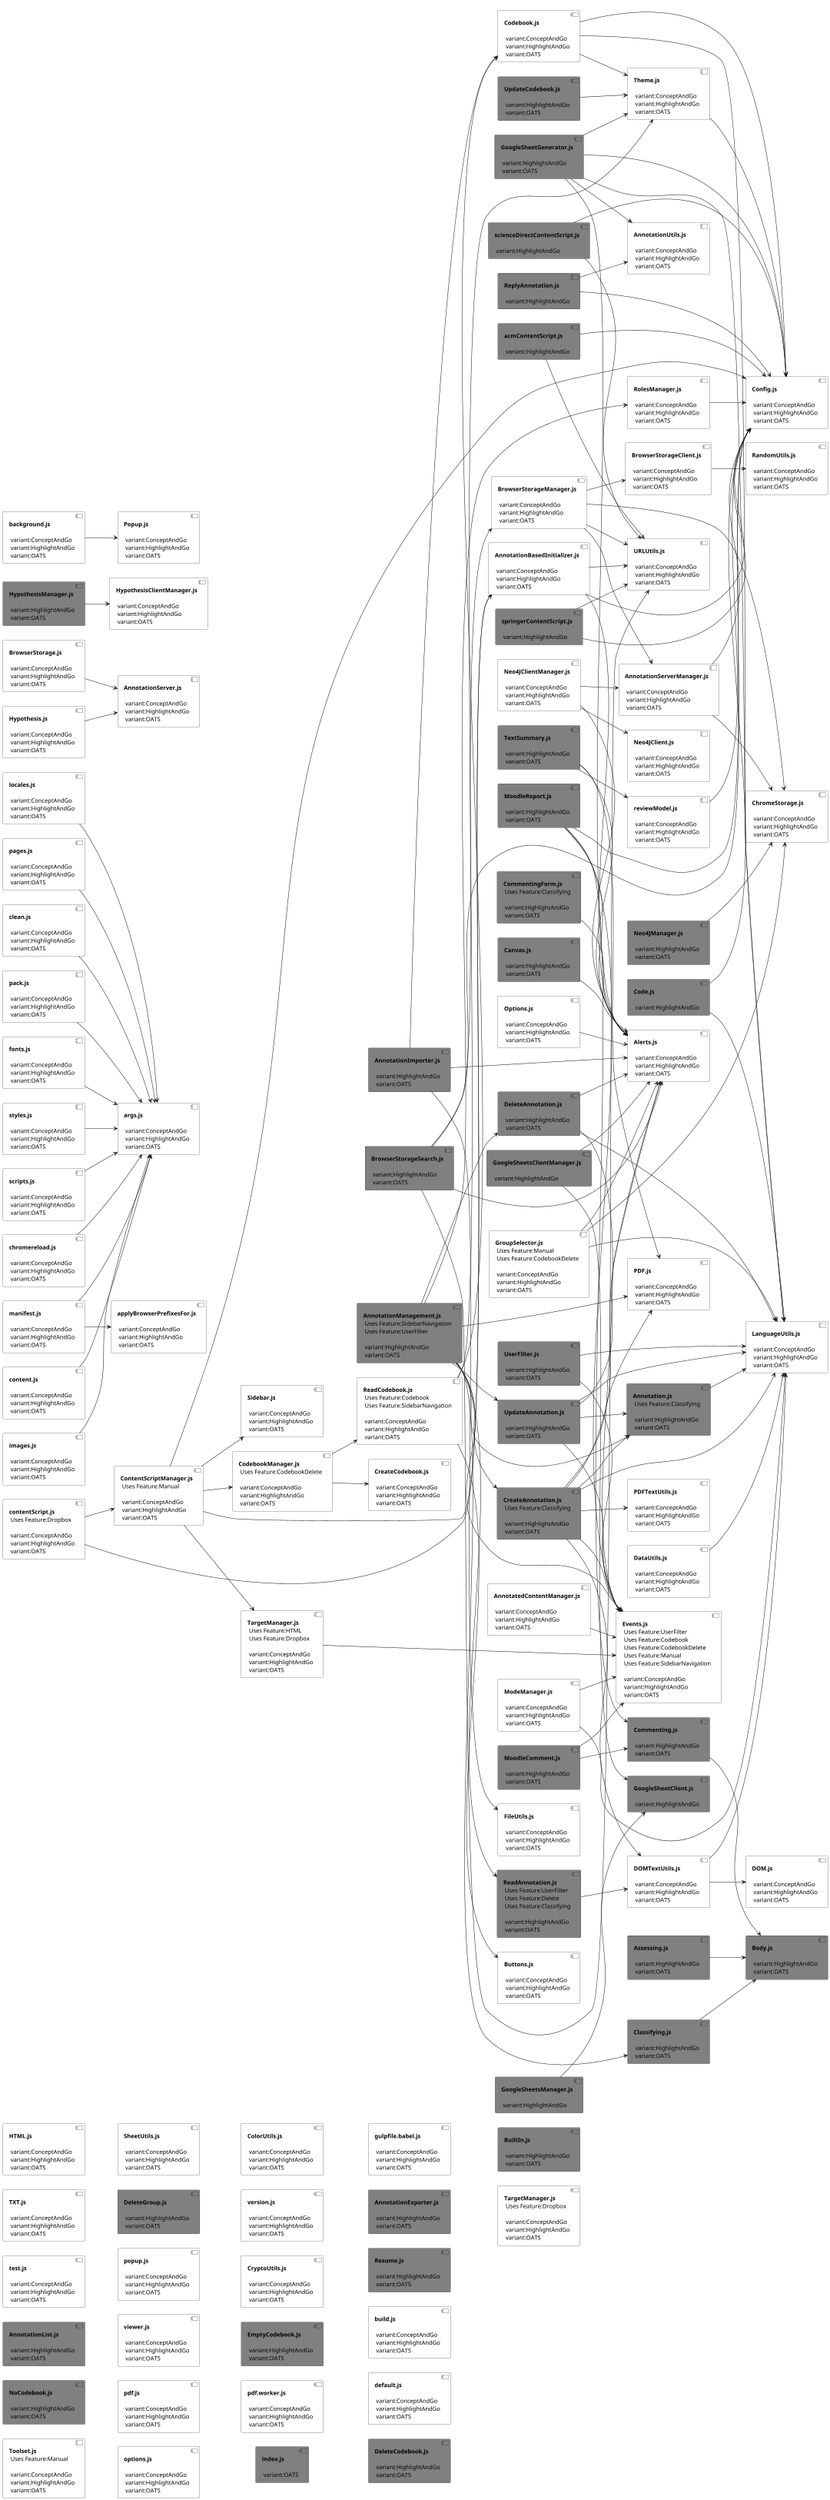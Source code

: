 @startuml 
 scale max 1080 width
left to right direction 
[<b>Theme.js</b>\n\n variant:ConceptAndGo\n variant:HighlightAndGo\n variant:OATS] #White
[<b>Theme.js</b>\n\n variant:ConceptAndGo\n variant:HighlightAndGo\n variant:OATS]-->[<b>Config.js</b>\n\n variant:ConceptAndGo\n variant:HighlightAndGo\n variant:OATS]
[<b>styles.js</b>\n\n variant:ConceptAndGo\n variant:HighlightAndGo\n variant:OATS] #White
[<b>styles.js</b>\n\n variant:ConceptAndGo\n variant:HighlightAndGo\n variant:OATS]-->[<b>args.js</b>\n\n variant:ConceptAndGo\n variant:HighlightAndGo\n variant:OATS]
[<b>Commenting.js</b>\n\n variant:HighlightAndGo\n variant:OATS] #Grey
[<b>Commenting.js</b>\n\n variant:HighlightAndGo\n variant:OATS]-->[<b>Body.js</b>\n\n variant:HighlightAndGo\n variant:OATS]
[<b>ChromeStorage.js</b>\n\n variant:ConceptAndGo\n variant:HighlightAndGo\n variant:OATS] #White
[<b>GoogleSheetClient.js</b>\n\n variant:HighlightAndGo] #Grey
[<b>TextSummary.js</b>\n\n variant:HighlightAndGo\n variant:OATS] #Grey
[<b>TextSummary.js</b>\n\n variant:HighlightAndGo\n variant:OATS]-->[<b>Alerts.js</b>\n\n variant:ConceptAndGo\n variant:HighlightAndGo\n variant:OATS]
[<b>TextSummary.js</b>\n\n variant:HighlightAndGo\n variant:OATS]-->[<b>PDF.js</b>\n\n variant:ConceptAndGo\n variant:HighlightAndGo\n variant:OATS]
[<b>TextSummary.js</b>\n\n variant:HighlightAndGo\n variant:OATS]-->[<b>reviewModel.js</b>\n\n variant:ConceptAndGo\n variant:HighlightAndGo\n variant:OATS]
[<b>AnnotationServer.js</b>\n\n variant:ConceptAndGo\n variant:HighlightAndGo\n variant:OATS] #White
[<b>HTML.js</b>\n\n variant:ConceptAndGo\n variant:HighlightAndGo\n variant:OATS] #White
[<b>AnnotationUtils.js</b>\n\n variant:ConceptAndGo\n variant:HighlightAndGo\n variant:OATS] #White
[<b>BrowserStorageClient.js</b>\n\n variant:ConceptAndGo\n variant:HighlightAndGo\n variant:OATS] #White
[<b>BrowserStorageClient.js</b>\n\n variant:ConceptAndGo\n variant:HighlightAndGo\n variant:OATS]-->[<b>RandomUtils.js</b>\n\n variant:ConceptAndGo\n variant:HighlightAndGo\n variant:OATS]
[<b>TXT.js</b>\n\n variant:ConceptAndGo\n variant:HighlightAndGo\n variant:OATS] #White
[<b>HypothesisManager.js</b>\n\n variant:HighlightAndGo\n variant:OATS] #Grey
[<b>HypothesisManager.js</b>\n\n variant:HighlightAndGo\n variant:OATS]-->[<b>HypothesisClientManager.js</b>\n\n variant:ConceptAndGo\n variant:HighlightAndGo\n variant:OATS]
[<b>test.js</b>\n\n variant:ConceptAndGo\n variant:HighlightAndGo\n variant:OATS] #White
[<b>GoogleSheetsManager.js</b>\n\n variant:HighlightAndGo] #Grey
[<b>GoogleSheetsManager.js</b>\n\n variant:HighlightAndGo]-->[<b>GoogleSheetClient.js</b>\n\n variant:HighlightAndGo]
[<b>scienceDirectContentScript.js</b>\n\n variant:HighlightAndGo] #Grey
[<b>scienceDirectContentScript.js</b>\n\n variant:HighlightAndGo]-->[<b>URLUtils.js</b>\n\n variant:ConceptAndGo\n variant:HighlightAndGo\n variant:OATS]
[<b>scienceDirectContentScript.js</b>\n\n variant:HighlightAndGo]-->[<b>Config.js</b>\n\n variant:ConceptAndGo\n variant:HighlightAndGo\n variant:OATS]
[<b>AnnotationList.js</b>\n\n variant:HighlightAndGo\n variant:OATS] #Grey
[<b>NoCodebook.js</b>\n\n variant:HighlightAndGo\n variant:OATS] #Grey
[<b>Toolset.js</b>\n Uses Feature:Manual\n\n variant:ConceptAndGo\n variant:HighlightAndGo\n variant:OATS] #White
[<b>Neo4JClientManager.js</b>\n\n variant:ConceptAndGo\n variant:HighlightAndGo\n variant:OATS] #White
[<b>Neo4JClientManager.js</b>\n\n variant:ConceptAndGo\n variant:HighlightAndGo\n variant:OATS]-->[<b>AnnotationServerManager.js</b>\n\n variant:ConceptAndGo\n variant:HighlightAndGo\n variant:OATS]
[<b>Neo4JClientManager.js</b>\n\n variant:ConceptAndGo\n variant:HighlightAndGo\n variant:OATS]-->[<b>Alerts.js</b>\n\n variant:ConceptAndGo\n variant:HighlightAndGo\n variant:OATS]
[<b>Neo4JClientManager.js</b>\n\n variant:ConceptAndGo\n variant:HighlightAndGo\n variant:OATS]-->[<b>Neo4JClient.js</b>\n\n variant:ConceptAndGo\n variant:HighlightAndGo\n variant:OATS]
[<b>DataUtils.js</b>\n\n variant:ConceptAndGo\n variant:HighlightAndGo\n variant:OATS] #White
[<b>DataUtils.js</b>\n\n variant:ConceptAndGo\n variant:HighlightAndGo\n variant:OATS]-->[<b>LanguageUtils.js</b>\n\n variant:ConceptAndGo\n variant:HighlightAndGo\n variant:OATS]
[<b>SheetUtils.js</b>\n\n variant:ConceptAndGo\n variant:HighlightAndGo\n variant:OATS] #White
[<b>ReplyAnnotation.js</b>\n\n variant:HighlightAndGo] #Grey
[<b>ReplyAnnotation.js</b>\n\n variant:HighlightAndGo]-->[<b>AnnotationUtils.js</b>\n\n variant:ConceptAndGo\n variant:HighlightAndGo\n variant:OATS]
[<b>ReplyAnnotation.js</b>\n\n variant:HighlightAndGo]-->[<b>Config.js</b>\n\n variant:ConceptAndGo\n variant:HighlightAndGo\n variant:OATS]
[<b>Alerts.js</b>\n\n variant:ConceptAndGo\n variant:HighlightAndGo\n variant:OATS] #White
[<b>DOM.js</b>\n\n variant:ConceptAndGo\n variant:HighlightAndGo\n variant:OATS] #White
[<b>DeleteGroup.js</b>\n\n variant:HighlightAndGo\n variant:OATS] #Grey
[<b>AnnotatedContentManager.js</b>\n\n variant:ConceptAndGo\n variant:HighlightAndGo\n variant:OATS] #White
[<b>AnnotatedContentManager.js</b>\n\n variant:ConceptAndGo\n variant:HighlightAndGo\n variant:OATS]-->[<b>Events.js</b>\n Uses Feature:UserFilter\n Uses Feature:Codebook\n Uses Feature:CodebookDelete\n Uses Feature:Manual\n Uses Feature:SidebarNavigation\n\n variant:ConceptAndGo\n variant:HighlightAndGo\n variant:OATS]
[<b>acmContentScript.js</b>\n\n variant:HighlightAndGo] #Grey
[<b>acmContentScript.js</b>\n\n variant:HighlightAndGo]-->[<b>URLUtils.js</b>\n\n variant:ConceptAndGo\n variant:HighlightAndGo\n variant:OATS]
[<b>acmContentScript.js</b>\n\n variant:HighlightAndGo]-->[<b>Config.js</b>\n\n variant:ConceptAndGo\n variant:HighlightAndGo\n variant:OATS]
[<b>UpdateCodebook.js</b>\n\n variant:HighlightAndGo\n variant:OATS] #Grey
[<b>UpdateCodebook.js</b>\n\n variant:HighlightAndGo\n variant:OATS]-->[<b>Theme.js</b>\n\n variant:ConceptAndGo\n variant:HighlightAndGo\n variant:OATS]
[<b>Events.js</b>\n Uses Feature:UserFilter\n Uses Feature:Codebook\n Uses Feature:CodebookDelete\n Uses Feature:Manual\n Uses Feature:SidebarNavigation\n\n variant:ConceptAndGo\n variant:HighlightAndGo\n variant:OATS] #White
[<b>AnnotationManagement.js</b>\n Uses Feature:SidebarNavigation\n Uses Feature:UserFilter\n\n variant:HighlightAndGo\n variant:OATS] #Grey
[<b>AnnotationManagement.js</b>\n Uses Feature:SidebarNavigation\n Uses Feature:UserFilter\n\n variant:HighlightAndGo\n variant:OATS]-->[<b>ReadAnnotation.js</b>\n Uses Feature:UserFilter\n Uses Feature:Delete\n Uses Feature:Classifying\n\n variant:HighlightAndGo\n variant:OATS]
[<b>AnnotationManagement.js</b>\n Uses Feature:SidebarNavigation\n Uses Feature:UserFilter\n\n variant:HighlightAndGo\n variant:OATS]-->[<b>CreateAnnotation.js</b>\n Uses Feature:Classifying\n\n variant:HighlightAndGo\n variant:OATS]
[<b>AnnotationManagement.js</b>\n Uses Feature:SidebarNavigation\n Uses Feature:UserFilter\n\n variant:HighlightAndGo\n variant:OATS]-->[<b>UpdateAnnotation.js</b>\n\n variant:HighlightAndGo\n variant:OATS]
[<b>AnnotationManagement.js</b>\n Uses Feature:SidebarNavigation\n Uses Feature:UserFilter\n\n variant:HighlightAndGo\n variant:OATS]-->[<b>DeleteAnnotation.js</b>\n\n variant:HighlightAndGo\n variant:OATS]
[<b>AnnotationManagement.js</b>\n Uses Feature:SidebarNavigation\n Uses Feature:UserFilter\n\n variant:HighlightAndGo\n variant:OATS]-->[<b>RolesManager.js</b>\n\n variant:ConceptAndGo\n variant:HighlightAndGo\n variant:OATS]
[<b>AnnotationManagement.js</b>\n Uses Feature:SidebarNavigation\n Uses Feature:UserFilter\n\n variant:HighlightAndGo\n variant:OATS]-->[<b>PDF.js</b>\n\n variant:ConceptAndGo\n variant:HighlightAndGo\n variant:OATS]
[<b>AnnotationManagement.js</b>\n Uses Feature:SidebarNavigation\n Uses Feature:UserFilter\n\n variant:HighlightAndGo\n variant:OATS]-->[<b>Events.js</b>\n Uses Feature:UserFilter\n Uses Feature:Codebook\n Uses Feature:CodebookDelete\n Uses Feature:Manual\n Uses Feature:SidebarNavigation\n\n variant:ConceptAndGo\n variant:HighlightAndGo\n variant:OATS]
[<b>AnnotationManagement.js</b>\n Uses Feature:SidebarNavigation\n Uses Feature:UserFilter\n\n variant:HighlightAndGo\n variant:OATS]-->[<b>Classifying.js</b>\n\n variant:HighlightAndGo\n variant:OATS]
[<b>AnnotationManagement.js</b>\n Uses Feature:SidebarNavigation\n Uses Feature:UserFilter\n\n variant:HighlightAndGo\n variant:OATS]-->[<b>Annotation.js</b>\n Uses Feature:Classifying\n\n variant:HighlightAndGo\n variant:OATS]
[<b>AnnotationServerManager.js</b>\n\n variant:ConceptAndGo\n variant:HighlightAndGo\n variant:OATS] #White
[<b>AnnotationServerManager.js</b>\n\n variant:ConceptAndGo\n variant:HighlightAndGo\n variant:OATS]-->[<b>ChromeStorage.js</b>\n\n variant:ConceptAndGo\n variant:HighlightAndGo\n variant:OATS]
[<b>AnnotationServerManager.js</b>\n\n variant:ConceptAndGo\n variant:HighlightAndGo\n variant:OATS]-->[<b>Config.js</b>\n\n variant:ConceptAndGo\n variant:HighlightAndGo\n variant:OATS]
[<b>pages.js</b>\n\n variant:ConceptAndGo\n variant:HighlightAndGo\n variant:OATS] #White
[<b>pages.js</b>\n\n variant:ConceptAndGo\n variant:HighlightAndGo\n variant:OATS]-->[<b>args.js</b>\n\n variant:ConceptAndGo\n variant:HighlightAndGo\n variant:OATS]
[<b>popup.js</b>\n\n variant:ConceptAndGo\n variant:HighlightAndGo\n variant:OATS] #White
[<b>BrowserStorage.js</b>\n\n variant:ConceptAndGo\n variant:HighlightAndGo\n variant:OATS] #White
[<b>BrowserStorage.js</b>\n\n variant:ConceptAndGo\n variant:HighlightAndGo\n variant:OATS]-->[<b>AnnotationServer.js</b>\n\n variant:ConceptAndGo\n variant:HighlightAndGo\n variant:OATS]
[<b>ReadAnnotation.js</b>\n Uses Feature:UserFilter\n Uses Feature:Delete\n Uses Feature:Classifying\n\n variant:HighlightAndGo\n variant:OATS] #Grey
[<b>ReadAnnotation.js</b>\n Uses Feature:UserFilter\n Uses Feature:Delete\n Uses Feature:Classifying\n\n variant:HighlightAndGo\n variant:OATS]-->[<b>DOMTextUtils.js</b>\n\n variant:ConceptAndGo\n variant:HighlightAndGo\n variant:OATS]
[<b>Neo4JManager.js</b>\n\n variant:HighlightAndGo\n variant:OATS] #Grey
[<b>Neo4JManager.js</b>\n\n variant:HighlightAndGo\n variant:OATS]-->[<b>ChromeStorage.js</b>\n\n variant:ConceptAndGo\n variant:HighlightAndGo\n variant:OATS]
[<b>viewer.js</b>\n\n variant:ConceptAndGo\n variant:HighlightAndGo\n variant:OATS] #White
[<b>locales.js</b>\n\n variant:ConceptAndGo\n variant:HighlightAndGo\n variant:OATS] #White
[<b>locales.js</b>\n\n variant:ConceptAndGo\n variant:HighlightAndGo\n variant:OATS]-->[<b>args.js</b>\n\n variant:ConceptAndGo\n variant:HighlightAndGo\n variant:OATS]
[<b>pdf.js</b>\n\n variant:ConceptAndGo\n variant:HighlightAndGo\n variant:OATS] #White
[<b>Buttons.js</b>\n\n variant:ConceptAndGo\n variant:HighlightAndGo\n variant:OATS] #White
[<b>Code.js</b>\n\n variant:HighlightAndGo] #Grey
[<b>Code.js</b>\n\n variant:HighlightAndGo]-->[<b>Config.js</b>\n\n variant:ConceptAndGo\n variant:HighlightAndGo\n variant:OATS]
[<b>Code.js</b>\n\n variant:HighlightAndGo]-->[<b>LanguageUtils.js</b>\n\n variant:ConceptAndGo\n variant:HighlightAndGo\n variant:OATS]
[<b>Sidebar.js</b>\n\n variant:ConceptAndGo\n variant:HighlightAndGo\n variant:OATS] #White
[<b>AnnotationImporter.js</b>\n\n variant:HighlightAndGo\n variant:OATS] #Grey
[<b>AnnotationImporter.js</b>\n\n variant:HighlightAndGo\n variant:OATS]-->[<b>Alerts.js</b>\n\n variant:ConceptAndGo\n variant:HighlightAndGo\n variant:OATS]
[<b>AnnotationImporter.js</b>\n\n variant:HighlightAndGo\n variant:OATS]-->[<b>FileUtils.js</b>\n\n variant:ConceptAndGo\n variant:HighlightAndGo\n variant:OATS]
[<b>AnnotationImporter.js</b>\n\n variant:HighlightAndGo\n variant:OATS]-->[<b>Codebook.js</b>\n\n variant:ConceptAndGo\n variant:HighlightAndGo\n variant:OATS]
[<b>options.js</b>\n\n variant:ConceptAndGo\n variant:HighlightAndGo\n variant:OATS] #White
[<b>ColorUtils.js</b>\n\n variant:ConceptAndGo\n variant:HighlightAndGo\n variant:OATS] #White
[<b>reviewModel.js</b>\n\n variant:ConceptAndGo\n variant:HighlightAndGo\n variant:OATS] #White
[<b>reviewModel.js</b>\n\n variant:ConceptAndGo\n variant:HighlightAndGo\n variant:OATS]-->[<b>Config.js</b>\n\n variant:ConceptAndGo\n variant:HighlightAndGo\n variant:OATS]
[<b>args.js</b>\n\n variant:ConceptAndGo\n variant:HighlightAndGo\n variant:OATS] #White
[<b>Assessing.js</b>\n\n variant:HighlightAndGo\n variant:OATS] #Grey
[<b>Assessing.js</b>\n\n variant:HighlightAndGo\n variant:OATS]-->[<b>Body.js</b>\n\n variant:HighlightAndGo\n variant:OATS]
[<b>version.js</b>\n\n variant:ConceptAndGo\n variant:HighlightAndGo\n variant:OATS] #White
[<b>clean.js</b>\n\n variant:ConceptAndGo\n variant:HighlightAndGo\n variant:OATS] #White
[<b>clean.js</b>\n\n variant:ConceptAndGo\n variant:HighlightAndGo\n variant:OATS]-->[<b>args.js</b>\n\n variant:ConceptAndGo\n variant:HighlightAndGo\n variant:OATS]
[<b>GoogleSheetsClientManager.js</b>\n\n variant:HighlightAndGo] #Grey
[<b>GoogleSheetsClientManager.js</b>\n\n variant:HighlightAndGo]-->[<b>GoogleSheetClient.js</b>\n\n variant:HighlightAndGo]
[<b>GoogleSheetsClientManager.js</b>\n\n variant:HighlightAndGo]-->[<b>Alerts.js</b>\n\n variant:ConceptAndGo\n variant:HighlightAndGo\n variant:OATS]
[<b>CreateAnnotation.js</b>\n Uses Feature:Classifying\n\n variant:HighlightAndGo\n variant:OATS] #Grey
[<b>CreateAnnotation.js</b>\n Uses Feature:Classifying\n\n variant:HighlightAndGo\n variant:OATS]-->[<b>Events.js</b>\n Uses Feature:UserFilter\n Uses Feature:Codebook\n Uses Feature:CodebookDelete\n Uses Feature:Manual\n Uses Feature:SidebarNavigation\n\n variant:ConceptAndGo\n variant:HighlightAndGo\n variant:OATS]
[<b>CreateAnnotation.js</b>\n Uses Feature:Classifying\n\n variant:HighlightAndGo\n variant:OATS]-->[<b>LanguageUtils.js</b>\n\n variant:ConceptAndGo\n variant:HighlightAndGo\n variant:OATS]
[<b>CreateAnnotation.js</b>\n Uses Feature:Classifying\n\n variant:HighlightAndGo\n variant:OATS]-->[<b>Alerts.js</b>\n\n variant:ConceptAndGo\n variant:HighlightAndGo\n variant:OATS]
[<b>CreateAnnotation.js</b>\n Uses Feature:Classifying\n\n variant:HighlightAndGo\n variant:OATS]-->[<b>Annotation.js</b>\n Uses Feature:Classifying\n\n variant:HighlightAndGo\n variant:OATS]
[<b>CreateAnnotation.js</b>\n Uses Feature:Classifying\n\n variant:HighlightAndGo\n variant:OATS]-->[<b>DOMTextUtils.js</b>\n\n variant:ConceptAndGo\n variant:HighlightAndGo\n variant:OATS]
[<b>CreateAnnotation.js</b>\n Uses Feature:Classifying\n\n variant:HighlightAndGo\n variant:OATS]-->[<b>PDFTextUtils.js</b>\n\n variant:ConceptAndGo\n variant:HighlightAndGo\n variant:OATS]
[<b>CreateAnnotation.js</b>\n Uses Feature:Classifying\n\n variant:HighlightAndGo\n variant:OATS]-->[<b>PDF.js</b>\n\n variant:ConceptAndGo\n variant:HighlightAndGo\n variant:OATS]
[<b>CommentingForm.js</b>\n Uses Feature:Classifying\n\n variant:HighlightAndGo\n variant:OATS] #Grey
[<b>CommentingForm.js</b>\n Uses Feature:Classifying\n\n variant:HighlightAndGo\n variant:OATS]-->[<b>Alerts.js</b>\n\n variant:ConceptAndGo\n variant:HighlightAndGo\n variant:OATS]
[<b>ModeManager.js</b>\n\n variant:ConceptAndGo\n variant:HighlightAndGo\n variant:OATS] #White
[<b>ModeManager.js</b>\n\n variant:ConceptAndGo\n variant:HighlightAndGo\n variant:OATS]-->[<b>LanguageUtils.js</b>\n\n variant:ConceptAndGo\n variant:HighlightAndGo\n variant:OATS]
[<b>ModeManager.js</b>\n\n variant:ConceptAndGo\n variant:HighlightAndGo\n variant:OATS]-->[<b>Events.js</b>\n Uses Feature:UserFilter\n Uses Feature:Codebook\n Uses Feature:CodebookDelete\n Uses Feature:Manual\n Uses Feature:SidebarNavigation\n\n variant:ConceptAndGo\n variant:HighlightAndGo\n variant:OATS]
[<b>manifest.js</b>\n\n variant:ConceptAndGo\n variant:HighlightAndGo\n variant:OATS] #White
[<b>manifest.js</b>\n\n variant:ConceptAndGo\n variant:HighlightAndGo\n variant:OATS]-->[<b>applyBrowserPrefixesFor.js</b>\n\n variant:ConceptAndGo\n variant:HighlightAndGo\n variant:OATS]
[<b>manifest.js</b>\n\n variant:ConceptAndGo\n variant:HighlightAndGo\n variant:OATS]-->[<b>args.js</b>\n\n variant:ConceptAndGo\n variant:HighlightAndGo\n variant:OATS]
[<b>GroupSelector.js</b>\n Uses Feature:Manual\n Uses Feature:CodebookDelete\n\n variant:ConceptAndGo\n variant:HighlightAndGo\n variant:OATS] #White
[<b>GroupSelector.js</b>\n Uses Feature:Manual\n Uses Feature:CodebookDelete\n\n variant:ConceptAndGo\n variant:HighlightAndGo\n variant:OATS]-->[<b>Alerts.js</b>\n\n variant:ConceptAndGo\n variant:HighlightAndGo\n variant:OATS]
[<b>GroupSelector.js</b>\n Uses Feature:Manual\n Uses Feature:CodebookDelete\n\n variant:ConceptAndGo\n variant:HighlightAndGo\n variant:OATS]-->[<b>ChromeStorage.js</b>\n\n variant:ConceptAndGo\n variant:HighlightAndGo\n variant:OATS]
[<b>GroupSelector.js</b>\n Uses Feature:Manual\n Uses Feature:CodebookDelete\n\n variant:ConceptAndGo\n variant:HighlightAndGo\n variant:OATS]-->[<b>LanguageUtils.js</b>\n\n variant:ConceptAndGo\n variant:HighlightAndGo\n variant:OATS]
[<b>ContentScriptManager.js</b>\n Uses Feature:Manual\n\n variant:ConceptAndGo\n variant:HighlightAndGo\n variant:OATS] #White
[<b>ContentScriptManager.js</b>\n Uses Feature:Manual\n\n variant:ConceptAndGo\n variant:HighlightAndGo\n variant:OATS]-->[<b>TargetManager.js</b>\n Uses Feature:HTML\n Uses Feature:Dropbox\n\n variant:ConceptAndGo\n variant:HighlightAndGo\n variant:OATS]
[<b>ContentScriptManager.js</b>\n Uses Feature:Manual\n\n variant:ConceptAndGo\n variant:HighlightAndGo\n variant:OATS]-->[<b>Sidebar.js</b>\n\n variant:ConceptAndGo\n variant:HighlightAndGo\n variant:OATS]
[<b>ContentScriptManager.js</b>\n Uses Feature:Manual\n\n variant:ConceptAndGo\n variant:HighlightAndGo\n variant:OATS]-->[<b>CodebookManager.js</b>\n Uses Feature:CodebookDelete\n\n variant:ConceptAndGo\n variant:HighlightAndGo\n variant:OATS]
[<b>ContentScriptManager.js</b>\n Uses Feature:Manual\n\n variant:ConceptAndGo\n variant:HighlightAndGo\n variant:OATS]-->[<b>Config.js</b>\n\n variant:ConceptAndGo\n variant:HighlightAndGo\n variant:OATS]
[<b>ContentScriptManager.js</b>\n Uses Feature:Manual\n\n variant:ConceptAndGo\n variant:HighlightAndGo\n variant:OATS]-->[<b>AnnotationBasedInitializer.js</b>\n\n variant:ConceptAndGo\n variant:HighlightAndGo\n variant:OATS]
[<b>CryptoUtils.js</b>\n\n variant:ConceptAndGo\n variant:HighlightAndGo\n variant:OATS] #White
[<b>EmptyCodebook.js</b>\n\n variant:HighlightAndGo\n variant:OATS] #Grey
[<b>Popup.js</b>\n\n variant:ConceptAndGo\n variant:HighlightAndGo\n variant:OATS] #White
[<b>pdf.worker.js</b>\n\n variant:ConceptAndGo\n variant:HighlightAndGo\n variant:OATS] #White
[<b>DeleteAnnotation.js</b>\n\n variant:HighlightAndGo\n variant:OATS] #Grey
[<b>DeleteAnnotation.js</b>\n\n variant:HighlightAndGo\n variant:OATS]-->[<b>Events.js</b>\n Uses Feature:UserFilter\n Uses Feature:Codebook\n Uses Feature:CodebookDelete\n Uses Feature:Manual\n Uses Feature:SidebarNavigation\n\n variant:ConceptAndGo\n variant:HighlightAndGo\n variant:OATS]
[<b>DeleteAnnotation.js</b>\n\n variant:HighlightAndGo\n variant:OATS]-->[<b>LanguageUtils.js</b>\n\n variant:ConceptAndGo\n variant:HighlightAndGo\n variant:OATS]
[<b>DeleteAnnotation.js</b>\n\n variant:HighlightAndGo\n variant:OATS]-->[<b>Alerts.js</b>\n\n variant:ConceptAndGo\n variant:HighlightAndGo\n variant:OATS]
[<b>pack.js</b>\n\n variant:ConceptAndGo\n variant:HighlightAndGo\n variant:OATS] #White
[<b>pack.js</b>\n\n variant:ConceptAndGo\n variant:HighlightAndGo\n variant:OATS]-->[<b>args.js</b>\n\n variant:ConceptAndGo\n variant:HighlightAndGo\n variant:OATS]
[<b>Options.js</b>\n\n variant:ConceptAndGo\n variant:HighlightAndGo\n variant:OATS] #White
[<b>Options.js</b>\n\n variant:ConceptAndGo\n variant:HighlightAndGo\n variant:OATS]-->[<b>Alerts.js</b>\n\n variant:ConceptAndGo\n variant:HighlightAndGo\n variant:OATS]
[<b>Body.js</b>\n\n variant:HighlightAndGo\n variant:OATS] #Grey
[<b>TargetManager.js</b>\n Uses Feature:HTML\n Uses Feature:Dropbox\n\n variant:ConceptAndGo\n variant:HighlightAndGo\n variant:OATS] #White
[<b>TargetManager.js</b>\n Uses Feature:HTML\n Uses Feature:Dropbox\n\n variant:ConceptAndGo\n variant:HighlightAndGo\n variant:OATS]-->[<b>Events.js</b>\n Uses Feature:UserFilter\n Uses Feature:Codebook\n Uses Feature:CodebookDelete\n Uses Feature:Manual\n Uses Feature:SidebarNavigation\n\n variant:ConceptAndGo\n variant:HighlightAndGo\n variant:OATS]
[<b>MoodleReport.js</b>\n\n variant:HighlightAndGo\n variant:OATS] #Grey
[<b>MoodleReport.js</b>\n\n variant:HighlightAndGo\n variant:OATS]-->[<b>Alerts.js</b>\n\n variant:ConceptAndGo\n variant:HighlightAndGo\n variant:OATS]
[<b>MoodleReport.js</b>\n\n variant:HighlightAndGo\n variant:OATS]-->[<b>Config.js</b>\n\n variant:ConceptAndGo\n variant:HighlightAndGo\n variant:OATS]
[<b>MoodleReport.js</b>\n\n variant:HighlightAndGo\n variant:OATS]-->[<b>Events.js</b>\n Uses Feature:UserFilter\n Uses Feature:Codebook\n Uses Feature:CodebookDelete\n Uses Feature:Manual\n Uses Feature:SidebarNavigation\n\n variant:ConceptAndGo\n variant:HighlightAndGo\n variant:OATS]
[<b>MoodleReport.js</b>\n\n variant:HighlightAndGo\n variant:OATS]-->[<b>Commenting.js</b>\n\n variant:HighlightAndGo\n variant:OATS]
[<b>Config.js</b>\n\n variant:ConceptAndGo\n variant:HighlightAndGo\n variant:OATS] #White
[<b>fonts.js</b>\n\n variant:ConceptAndGo\n variant:HighlightAndGo\n variant:OATS] #White
[<b>fonts.js</b>\n\n variant:ConceptAndGo\n variant:HighlightAndGo\n variant:OATS]-->[<b>args.js</b>\n\n variant:ConceptAndGo\n variant:HighlightAndGo\n variant:OATS]
[<b>index.js</b>\n\n variant:OATS] #Grey
[<b>gulpfile.babel.js</b>\n\n variant:ConceptAndGo\n variant:HighlightAndGo\n variant:OATS] #White
[<b>GoogleSheetGenerator.js</b>\n\n variant:HighlightAndGo\n variant:OATS] #Grey
[<b>GoogleSheetGenerator.js</b>\n\n variant:HighlightAndGo\n variant:OATS]-->[<b>Alerts.js</b>\n\n variant:ConceptAndGo\n variant:HighlightAndGo\n variant:OATS]
[<b>GoogleSheetGenerator.js</b>\n\n variant:HighlightAndGo\n variant:OATS]-->[<b>AnnotationUtils.js</b>\n\n variant:ConceptAndGo\n variant:HighlightAndGo\n variant:OATS]
[<b>GoogleSheetGenerator.js</b>\n\n variant:HighlightAndGo\n variant:OATS]-->[<b>LanguageUtils.js</b>\n\n variant:ConceptAndGo\n variant:HighlightAndGo\n variant:OATS]
[<b>GoogleSheetGenerator.js</b>\n\n variant:HighlightAndGo\n variant:OATS]-->[<b>Config.js</b>\n\n variant:ConceptAndGo\n variant:HighlightAndGo\n variant:OATS]
[<b>GoogleSheetGenerator.js</b>\n\n variant:HighlightAndGo\n variant:OATS]-->[<b>Theme.js</b>\n\n variant:ConceptAndGo\n variant:HighlightAndGo\n variant:OATS]
[<b>DOMTextUtils.js</b>\n\n variant:ConceptAndGo\n variant:HighlightAndGo\n variant:OATS] #White
[<b>DOMTextUtils.js</b>\n\n variant:ConceptAndGo\n variant:HighlightAndGo\n variant:OATS]-->[<b>DOM.js</b>\n\n variant:ConceptAndGo\n variant:HighlightAndGo\n variant:OATS]
[<b>DOMTextUtils.js</b>\n\n variant:ConceptAndGo\n variant:HighlightAndGo\n variant:OATS]-->[<b>LanguageUtils.js</b>\n\n variant:ConceptAndGo\n variant:HighlightAndGo\n variant:OATS]
[<b>AnnotationExporter.js</b>\n\n variant:HighlightAndGo\n variant:OATS] #Grey
[<b>ReadCodebook.js</b>\n Uses Feature:Codebook\n Uses Feature:SidebarNavigation\n\n variant:ConceptAndGo\n variant:HighlightAndGo\n variant:OATS] #White
[<b>ReadCodebook.js</b>\n Uses Feature:Codebook\n Uses Feature:SidebarNavigation\n\n variant:ConceptAndGo\n variant:HighlightAndGo\n variant:OATS]-->[<b>Buttons.js</b>\n\n variant:ConceptAndGo\n variant:HighlightAndGo\n variant:OATS]
[<b>ReadCodebook.js</b>\n Uses Feature:Codebook\n Uses Feature:SidebarNavigation\n\n variant:ConceptAndGo\n variant:HighlightAndGo\n variant:OATS]-->[<b>Codebook.js</b>\n\n variant:ConceptAndGo\n variant:HighlightAndGo\n variant:OATS]
[<b>ReadCodebook.js</b>\n Uses Feature:Codebook\n Uses Feature:SidebarNavigation\n\n variant:ConceptAndGo\n variant:HighlightAndGo\n variant:OATS]-->[<b>Theme.js</b>\n\n variant:ConceptAndGo\n variant:HighlightAndGo\n variant:OATS]
[<b>Resume.js</b>\n\n variant:HighlightAndGo\n variant:OATS] #Grey
[<b>Canvas.js</b>\n\n variant:HighlightAndGo\n variant:OATS] #Grey
[<b>Canvas.js</b>\n\n variant:HighlightAndGo\n variant:OATS]-->[<b>Alerts.js</b>\n\n variant:ConceptAndGo\n variant:HighlightAndGo\n variant:OATS]
[<b>FileUtils.js</b>\n\n variant:ConceptAndGo\n variant:HighlightAndGo\n variant:OATS] #White
[<b>Codebook.js</b>\n\n variant:ConceptAndGo\n variant:HighlightAndGo\n variant:OATS] #White
[<b>Codebook.js</b>\n\n variant:ConceptAndGo\n variant:HighlightAndGo\n variant:OATS]-->[<b>Theme.js</b>\n\n variant:ConceptAndGo\n variant:HighlightAndGo\n variant:OATS]
[<b>Codebook.js</b>\n\n variant:ConceptAndGo\n variant:HighlightAndGo\n variant:OATS]-->[<b>Config.js</b>\n\n variant:ConceptAndGo\n variant:HighlightAndGo\n variant:OATS]
[<b>Codebook.js</b>\n\n variant:ConceptAndGo\n variant:HighlightAndGo\n variant:OATS]-->[<b>LanguageUtils.js</b>\n\n variant:ConceptAndGo\n variant:HighlightAndGo\n variant:OATS]
[<b>Hypothesis.js</b>\n\n variant:ConceptAndGo\n variant:HighlightAndGo\n variant:OATS] #White
[<b>Hypothesis.js</b>\n\n variant:ConceptAndGo\n variant:HighlightAndGo\n variant:OATS]-->[<b>AnnotationServer.js</b>\n\n variant:ConceptAndGo\n variant:HighlightAndGo\n variant:OATS]
[<b>UserFilter.js</b>\n\n variant:HighlightAndGo\n variant:OATS] #Grey
[<b>UserFilter.js</b>\n\n variant:HighlightAndGo\n variant:OATS]-->[<b>Events.js</b>\n Uses Feature:UserFilter\n Uses Feature:Codebook\n Uses Feature:CodebookDelete\n Uses Feature:Manual\n Uses Feature:SidebarNavigation\n\n variant:ConceptAndGo\n variant:HighlightAndGo\n variant:OATS]
[<b>UserFilter.js</b>\n\n variant:HighlightAndGo\n variant:OATS]-->[<b>LanguageUtils.js</b>\n\n variant:ConceptAndGo\n variant:HighlightAndGo\n variant:OATS]
[<b>RandomUtils.js</b>\n\n variant:ConceptAndGo\n variant:HighlightAndGo\n variant:OATS] #White
[<b>background.js</b>\n\n variant:ConceptAndGo\n variant:HighlightAndGo\n variant:OATS] #White
[<b>background.js</b>\n\n variant:ConceptAndGo\n variant:HighlightAndGo\n variant:OATS]-->[<b>Popup.js</b>\n\n variant:ConceptAndGo\n variant:HighlightAndGo\n variant:OATS]
[<b>LanguageUtils.js</b>\n\n variant:ConceptAndGo\n variant:HighlightAndGo\n variant:OATS] #White
[<b>MoodleComment.js</b>\n\n variant:HighlightAndGo\n variant:OATS] #Grey
[<b>MoodleComment.js</b>\n\n variant:HighlightAndGo\n variant:OATS]-->[<b>Commenting.js</b>\n\n variant:HighlightAndGo\n variant:OATS]
[<b>MoodleComment.js</b>\n\n variant:HighlightAndGo\n variant:OATS]-->[<b>Events.js</b>\n Uses Feature:UserFilter\n Uses Feature:Codebook\n Uses Feature:CodebookDelete\n Uses Feature:Manual\n Uses Feature:SidebarNavigation\n\n variant:ConceptAndGo\n variant:HighlightAndGo\n variant:OATS]
[<b>AnnotationServerManager.js</b>\n\n variant:ConceptAndGo\n variant:HighlightAndGo\n variant:OATS] #White
[<b>contentScript.js</b>\n Uses Feature:Dropbox\n\n variant:ConceptAndGo\n variant:HighlightAndGo\n variant:OATS] #White
[<b>contentScript.js</b>\n Uses Feature:Dropbox\n\n variant:ConceptAndGo\n variant:HighlightAndGo\n variant:OATS]-->[<b>AnnotationBasedInitializer.js</b>\n\n variant:ConceptAndGo\n variant:HighlightAndGo\n variant:OATS]
[<b>contentScript.js</b>\n Uses Feature:Dropbox\n\n variant:ConceptAndGo\n variant:HighlightAndGo\n variant:OATS]-->[<b>ContentScriptManager.js</b>\n Uses Feature:Manual\n\n variant:ConceptAndGo\n variant:HighlightAndGo\n variant:OATS]
[<b>CreateCodebook.js</b>\n\n variant:ConceptAndGo\n variant:HighlightAndGo\n variant:OATS] #White
[<b>HypothesisClientManager.js</b>\n\n variant:ConceptAndGo\n variant:HighlightAndGo\n variant:OATS] #White
[<b>scripts.js</b>\n\n variant:ConceptAndGo\n variant:HighlightAndGo\n variant:OATS] #White
[<b>scripts.js</b>\n\n variant:ConceptAndGo\n variant:HighlightAndGo\n variant:OATS]-->[<b>args.js</b>\n\n variant:ConceptAndGo\n variant:HighlightAndGo\n variant:OATS]
[<b>PDFTextUtils.js</b>\n\n variant:ConceptAndGo\n variant:HighlightAndGo\n variant:OATS] #White
[<b>Classifying.js</b>\n\n variant:HighlightAndGo\n variant:OATS] #Grey
[<b>Classifying.js</b>\n\n variant:HighlightAndGo\n variant:OATS]-->[<b>Body.js</b>\n\n variant:HighlightAndGo\n variant:OATS]
[<b>CodebookManager.js</b>\n Uses Feature:CodebookDelete\n\n variant:ConceptAndGo\n variant:HighlightAndGo\n variant:OATS] #White
[<b>CodebookManager.js</b>\n Uses Feature:CodebookDelete\n\n variant:ConceptAndGo\n variant:HighlightAndGo\n variant:OATS]-->[<b>CreateCodebook.js</b>\n\n variant:ConceptAndGo\n variant:HighlightAndGo\n variant:OATS]
[<b>CodebookManager.js</b>\n Uses Feature:CodebookDelete\n\n variant:ConceptAndGo\n variant:HighlightAndGo\n variant:OATS]-->[<b>ReadCodebook.js</b>\n Uses Feature:Codebook\n Uses Feature:SidebarNavigation\n\n variant:ConceptAndGo\n variant:HighlightAndGo\n variant:OATS]
[<b>build.js</b>\n\n variant:ConceptAndGo\n variant:HighlightAndGo\n variant:OATS] #White
[<b>RolesManager.js</b>\n\n variant:ConceptAndGo\n variant:HighlightAndGo\n variant:OATS] #White
[<b>RolesManager.js</b>\n\n variant:ConceptAndGo\n variant:HighlightAndGo\n variant:OATS]-->[<b>Config.js</b>\n\n variant:ConceptAndGo\n variant:HighlightAndGo\n variant:OATS]
[<b>Annotation.js</b>\n Uses Feature:Classifying\n\n variant:HighlightAndGo\n variant:OATS] #Grey
[<b>Annotation.js</b>\n Uses Feature:Classifying\n\n variant:HighlightAndGo\n variant:OATS]-->[<b>LanguageUtils.js</b>\n\n variant:ConceptAndGo\n variant:HighlightAndGo\n variant:OATS]
[<b>default.js</b>\n\n variant:ConceptAndGo\n variant:HighlightAndGo\n variant:OATS] #White
[<b>PDF.js</b>\n\n variant:ConceptAndGo\n variant:HighlightAndGo\n variant:OATS] #White
[<b>chromereload.js</b>\n\n variant:ConceptAndGo\n variant:HighlightAndGo\n variant:OATS] #White
[<b>chromereload.js</b>\n\n variant:ConceptAndGo\n variant:HighlightAndGo\n variant:OATS]-->[<b>args.js</b>\n\n variant:ConceptAndGo\n variant:HighlightAndGo\n variant:OATS]
[<b>AnnotationBasedInitializer.js</b>\n\n variant:ConceptAndGo\n variant:HighlightAndGo\n variant:OATS] #White
[<b>AnnotationBasedInitializer.js</b>\n\n variant:ConceptAndGo\n variant:HighlightAndGo\n variant:OATS]-->[<b>URLUtils.js</b>\n\n variant:ConceptAndGo\n variant:HighlightAndGo\n variant:OATS]
[<b>AnnotationBasedInitializer.js</b>\n\n variant:ConceptAndGo\n variant:HighlightAndGo\n variant:OATS]-->[<b>Alerts.js</b>\n\n variant:ConceptAndGo\n variant:HighlightAndGo\n variant:OATS]
[<b>AnnotationBasedInitializer.js</b>\n\n variant:ConceptAndGo\n variant:HighlightAndGo\n variant:OATS]-->[<b>Config.js</b>\n\n variant:ConceptAndGo\n variant:HighlightAndGo\n variant:OATS]
[<b>Neo4JClient.js</b>\n\n variant:ConceptAndGo\n variant:HighlightAndGo\n variant:OATS] #White
[<b>DeleteCodebook.js</b>\n\n variant:HighlightAndGo\n variant:OATS] #Grey
[<b>UpdateAnnotation.js</b>\n\n variant:HighlightAndGo\n variant:OATS] #Grey
[<b>UpdateAnnotation.js</b>\n\n variant:HighlightAndGo\n variant:OATS]-->[<b>Events.js</b>\n Uses Feature:UserFilter\n Uses Feature:Codebook\n Uses Feature:CodebookDelete\n Uses Feature:Manual\n Uses Feature:SidebarNavigation\n\n variant:ConceptAndGo\n variant:HighlightAndGo\n variant:OATS]
[<b>UpdateAnnotation.js</b>\n\n variant:HighlightAndGo\n variant:OATS]-->[<b>LanguageUtils.js</b>\n\n variant:ConceptAndGo\n variant:HighlightAndGo\n variant:OATS]
[<b>UpdateAnnotation.js</b>\n\n variant:HighlightAndGo\n variant:OATS]-->[<b>Alerts.js</b>\n\n variant:ConceptAndGo\n variant:HighlightAndGo\n variant:OATS]
[<b>UpdateAnnotation.js</b>\n\n variant:HighlightAndGo\n variant:OATS]-->[<b>Annotation.js</b>\n Uses Feature:Classifying\n\n variant:HighlightAndGo\n variant:OATS]
[<b>BrowserStorageManager.js</b>\n\n variant:ConceptAndGo\n variant:HighlightAndGo\n variant:OATS] #White
[<b>BrowserStorageManager.js</b>\n\n variant:ConceptAndGo\n variant:HighlightAndGo\n variant:OATS]-->[<b>ChromeStorage.js</b>\n\n variant:ConceptAndGo\n variant:HighlightAndGo\n variant:OATS]
[<b>BrowserStorageManager.js</b>\n\n variant:ConceptAndGo\n variant:HighlightAndGo\n variant:OATS]-->[<b>URLUtils.js</b>\n\n variant:ConceptAndGo\n variant:HighlightAndGo\n variant:OATS]
[<b>BrowserStorageManager.js</b>\n\n variant:ConceptAndGo\n variant:HighlightAndGo\n variant:OATS]-->[<b>BrowserStorageClient.js</b>\n\n variant:ConceptAndGo\n variant:HighlightAndGo\n variant:OATS]
[<b>BrowserStorageManager.js</b>\n\n variant:ConceptAndGo\n variant:HighlightAndGo\n variant:OATS]-->[<b>AnnotationServerManager.js</b>\n\n variant:ConceptAndGo\n variant:HighlightAndGo\n variant:OATS]
[<b>BrowserStorageSearch.js</b>\n\n variant:HighlightAndGo\n variant:OATS] #Grey
[<b>BrowserStorageSearch.js</b>\n\n variant:HighlightAndGo\n variant:OATS]-->[<b>BrowserStorageManager.js</b>\n\n variant:ConceptAndGo\n variant:HighlightAndGo\n variant:OATS]
[<b>BrowserStorageSearch.js</b>\n\n variant:HighlightAndGo\n variant:OATS]-->[<b>URLUtils.js</b>\n\n variant:ConceptAndGo\n variant:HighlightAndGo\n variant:OATS]
[<b>BrowserStorageSearch.js</b>\n\n variant:HighlightAndGo\n variant:OATS]-->[<b>Alerts.js</b>\n\n variant:ConceptAndGo\n variant:HighlightAndGo\n variant:OATS]
[<b>BrowserStorageSearch.js</b>\n\n variant:HighlightAndGo\n variant:OATS]-->[<b>Config.js</b>\n\n variant:ConceptAndGo\n variant:HighlightAndGo\n variant:OATS]
[<b>applyBrowserPrefixesFor.js</b>\n\n variant:ConceptAndGo\n variant:HighlightAndGo\n variant:OATS] #White
[<b>springerContentScript.js</b>\n\n variant:HighlightAndGo] #Grey
[<b>springerContentScript.js</b>\n\n variant:HighlightAndGo]-->[<b>URLUtils.js</b>\n\n variant:ConceptAndGo\n variant:HighlightAndGo\n variant:OATS]
[<b>springerContentScript.js</b>\n\n variant:HighlightAndGo]-->[<b>Config.js</b>\n\n variant:ConceptAndGo\n variant:HighlightAndGo\n variant:OATS]
[<b>BuiltIn.js</b>\n\n variant:HighlightAndGo\n variant:OATS] #Grey
[<b>TargetManager.js</b>\n Uses Feature:Dropbox\n\n variant:ConceptAndGo\n variant:HighlightAndGo\n variant:OATS] #White
[<b>content.js</b>\n\n variant:ConceptAndGo\n variant:HighlightAndGo\n variant:OATS] #White
[<b>content.js</b>\n\n variant:ConceptAndGo\n variant:HighlightAndGo\n variant:OATS]-->[<b>args.js</b>\n\n variant:ConceptAndGo\n variant:HighlightAndGo\n variant:OATS]
[<b>images.js</b>\n\n variant:ConceptAndGo\n variant:HighlightAndGo\n variant:OATS] #White
[<b>images.js</b>\n\n variant:ConceptAndGo\n variant:HighlightAndGo\n variant:OATS]-->[<b>args.js</b>\n\n variant:ConceptAndGo\n variant:HighlightAndGo\n variant:OATS]
[<b>URLUtils.js</b>\n\n variant:ConceptAndGo\n variant:HighlightAndGo\n variant:OATS] #White
@enduml